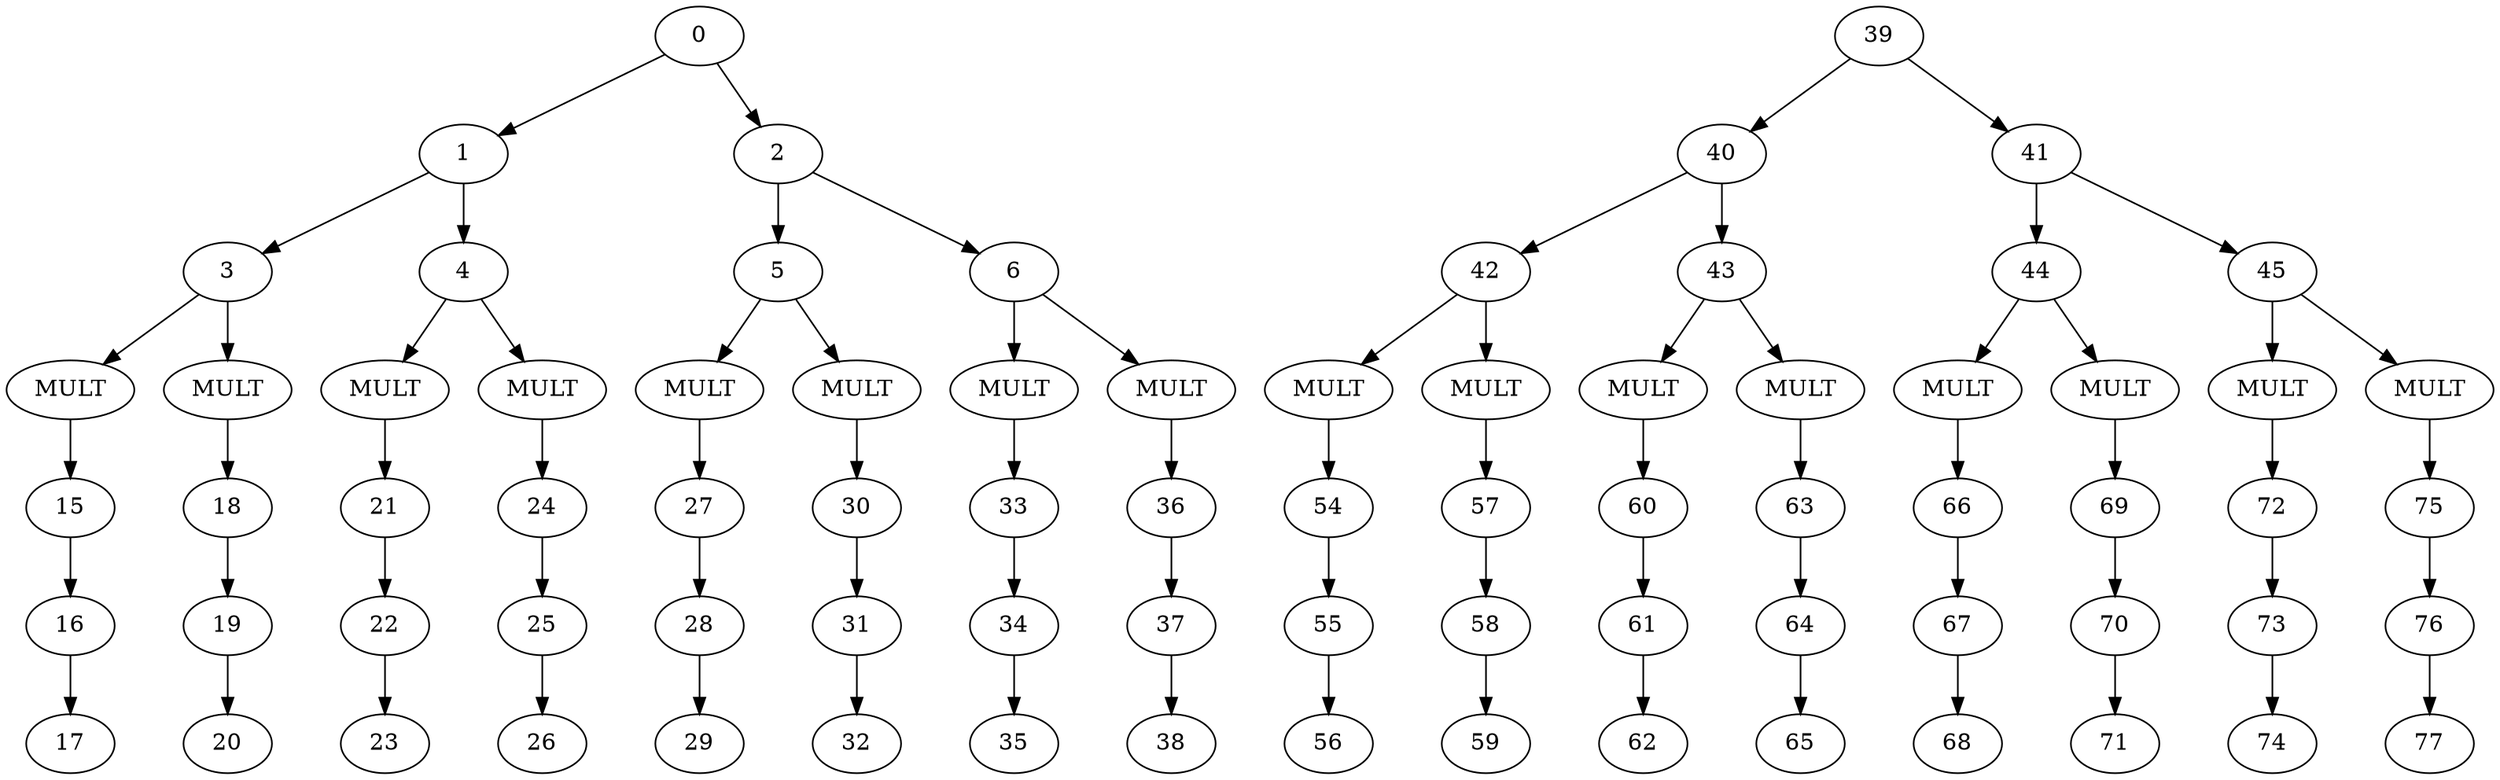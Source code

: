 strict digraph  {
0;
1;
2;
3;
4;
5;
6;
7[label=MULT];
8[label=MULT];
9[label=MULT];
10[label=MULT];
11[label=MULT];
12[label=MULT];
13[label=MULT];
14[label=MULT];
15;
16;
17;
18;
19;
20;
21;
22;
23;
24;
25;
26;
27;
28;
29;
30;
31;
32;
33;
34;
35;
36;
37;
38;
39;
40;
41;
42;
43;
44;
45;
46[label=MULT];
47[label=MULT];
48[label=MULT];
49[label=MULT];
50[label=MULT];
51[label=MULT];
52[label=MULT];
53[label=MULT];
54;
55;
56;
57;
58;
59;
60;
61;
62;
63;
64;
65;
66;
67;
68;
69;
70;
71;
72;
73;
74;
75;
76;
77;
0 -> 1;
0 -> 2;
1 -> 3;
1 -> 4;
2 -> 5;
2 -> 6;
3 -> 7;
3 -> 8;
4 -> 9;
4 -> 10;
5 -> 11;
5 -> 12;
6 -> 13;
6 -> 14;
7 -> 15;
8 -> 18;
9 -> 21;
10 -> 24;
11 -> 27;
12 -> 30;
13 -> 33;
14 -> 36;
15 -> 16;
16 -> 17;
18 -> 19;
19 -> 20;
21 -> 22;
22 -> 23;
24 -> 25;
25 -> 26;
27 -> 28;
28 -> 29;
30 -> 31;
31 -> 32;
33 -> 34;
34 -> 35;
36 -> 37;
37 -> 38;
39 -> 40;
39 -> 41;
40 -> 42;
40 -> 43;
41 -> 44;
41 -> 45;
42 -> 46;
42 -> 47;
43 -> 48;
43 -> 49;
44 -> 50;
44 -> 51;
45 -> 52;
45 -> 53;
46 -> 54;
47 -> 57;
48 -> 60;
49 -> 63;
50 -> 66;
51 -> 69;
52 -> 72;
53 -> 75;
54 -> 55;
55 -> 56;
57 -> 58;
58 -> 59;
60 -> 61;
61 -> 62;
63 -> 64;
64 -> 65;
66 -> 67;
67 -> 68;
69 -> 70;
70 -> 71;
72 -> 73;
73 -> 74;
75 -> 76;
76 -> 77;
}
